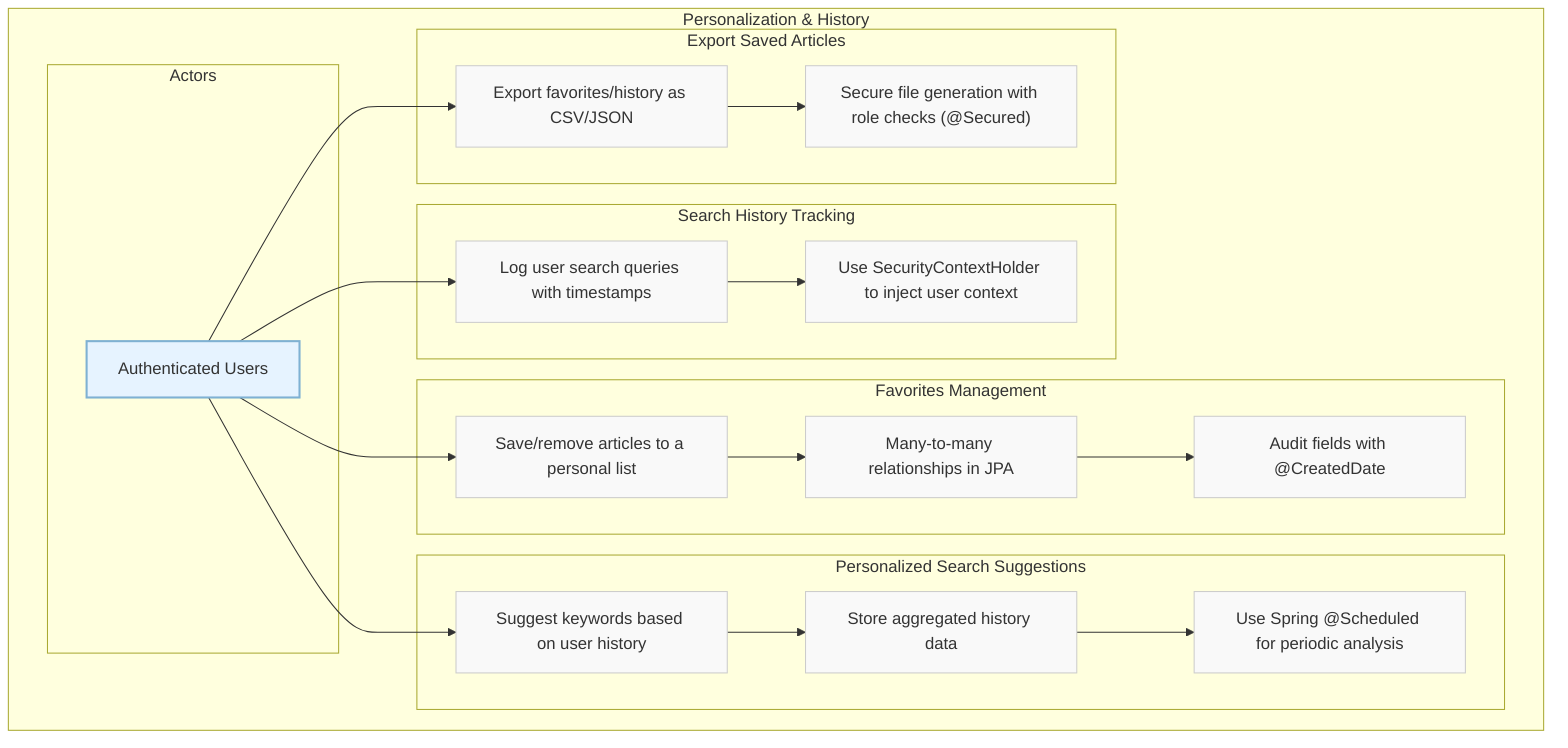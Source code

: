 flowchart TB
    subgraph "Personalization & History"
        subgraph "Actors"
            authUsers["Authenticated Users"]
        end
        
        subgraph "Search History Tracking"
            SHT1["Log user search queries with timestamps"]
            SHT2["Use SecurityContextHolder to inject user context"]
            SHT1 --> SHT2
        end

        subgraph "Favorites Management"
            FM1["Save/remove articles to a personal list"]
            FM2["Many-to-many relationships in JPA"]
            FM3["Audit fields with @CreatedDate"]
            FM1 --> FM2
            FM2 --> FM3
        end

        subgraph "Personalized Search Suggestions"
            PSS1["Suggest keywords based on user history"]
            PSS2["Store aggregated history data"]
            PSS3["Use Spring @Scheduled for periodic analysis"]
            PSS1 --> PSS2
            PSS2 --> PSS3
        end

        subgraph "Export Saved Articles"
            ESA1["Export favorites/history as CSV/JSON"]
            ESA2["Secure file generation with role checks (@Secured)"]
            ESA1 --> ESA2
        end
    end
    
    %% Connections
    authUsers --> SHT1
    authUsers --> FM1
    authUsers --> PSS1
    authUsers --> ESA1

    classDef section fill:#e6f3ff,stroke:#7fb1d3,stroke-width:2px
    classDef component fill:#f9f9f9,stroke:#ccc,stroke-width:1px

    class authUsers section
    class SHT1,SHT2,FM1,FM2,FM3,PSS1,PSS2,PSS3,ESA1,ESA2 component